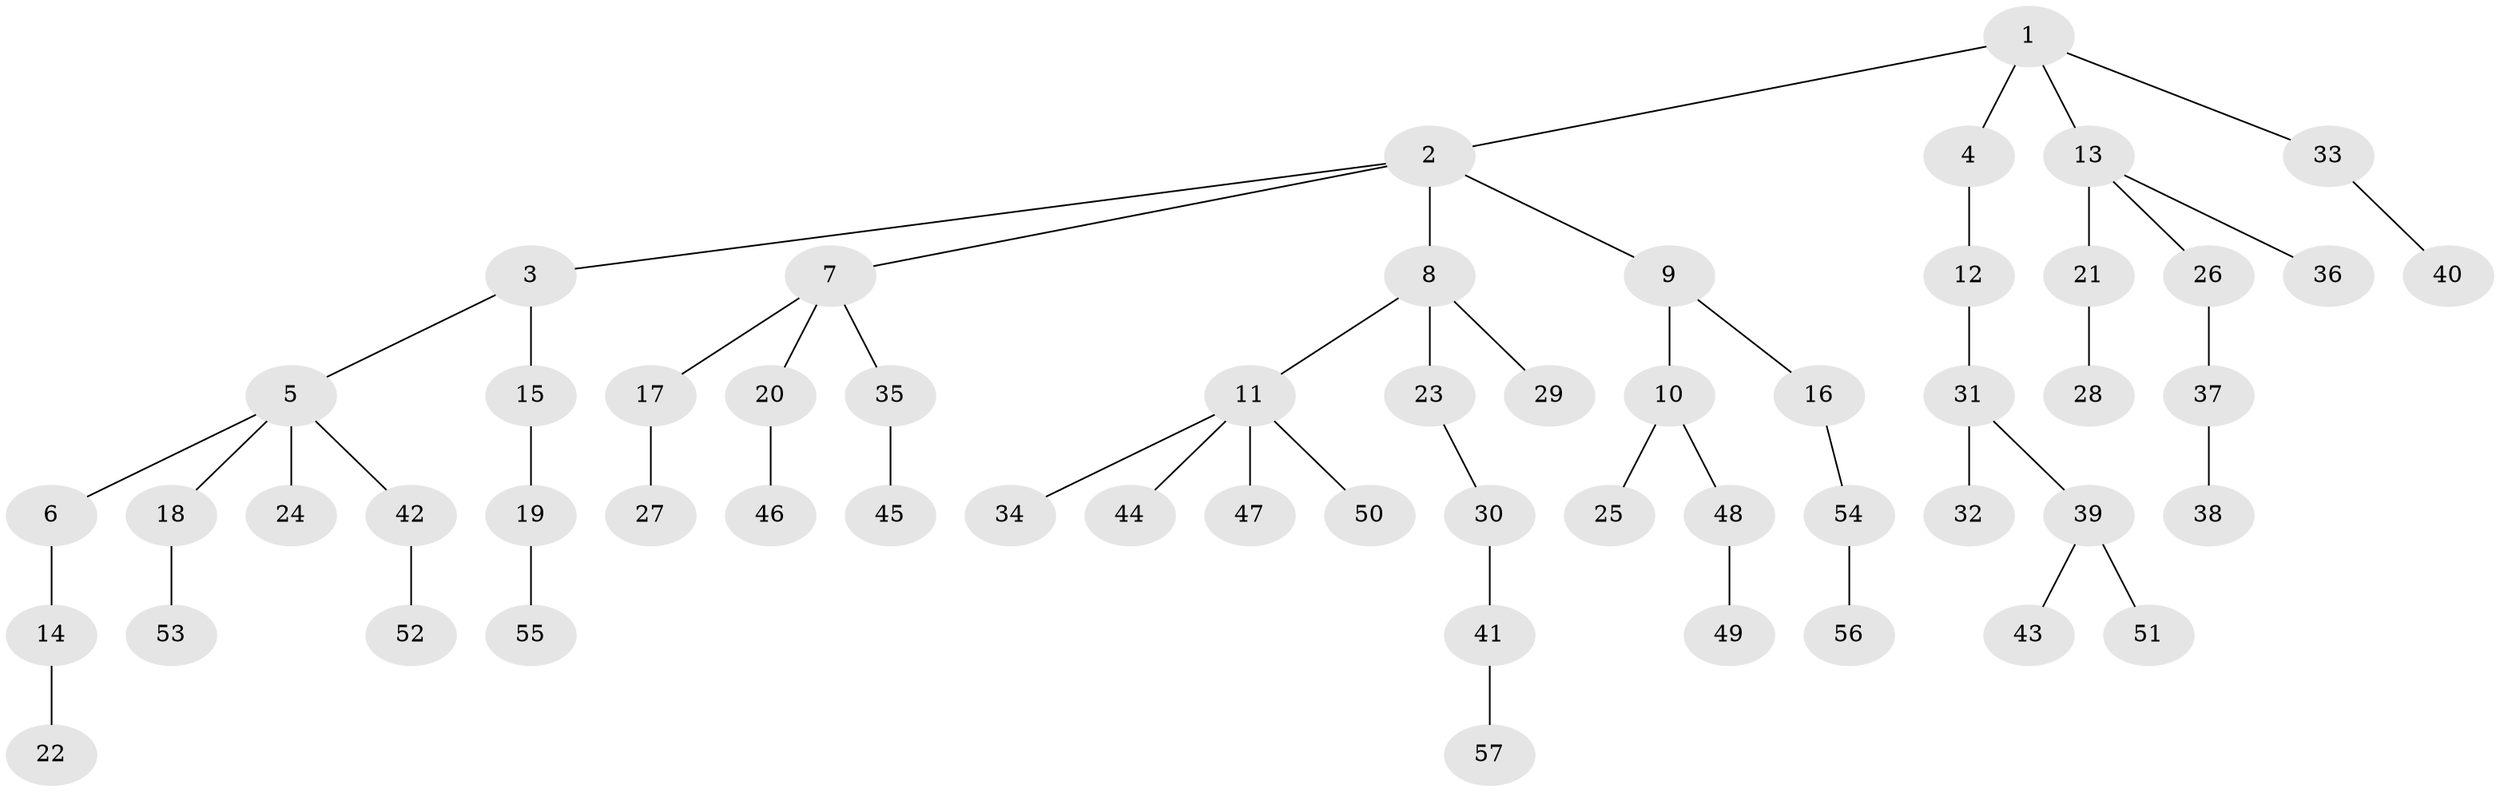 // Generated by graph-tools (version 1.1) at 2025/26/03/09/25 03:26:28]
// undirected, 57 vertices, 56 edges
graph export_dot {
graph [start="1"]
  node [color=gray90,style=filled];
  1;
  2;
  3;
  4;
  5;
  6;
  7;
  8;
  9;
  10;
  11;
  12;
  13;
  14;
  15;
  16;
  17;
  18;
  19;
  20;
  21;
  22;
  23;
  24;
  25;
  26;
  27;
  28;
  29;
  30;
  31;
  32;
  33;
  34;
  35;
  36;
  37;
  38;
  39;
  40;
  41;
  42;
  43;
  44;
  45;
  46;
  47;
  48;
  49;
  50;
  51;
  52;
  53;
  54;
  55;
  56;
  57;
  1 -- 2;
  1 -- 4;
  1 -- 13;
  1 -- 33;
  2 -- 3;
  2 -- 7;
  2 -- 8;
  2 -- 9;
  3 -- 5;
  3 -- 15;
  4 -- 12;
  5 -- 6;
  5 -- 18;
  5 -- 24;
  5 -- 42;
  6 -- 14;
  7 -- 17;
  7 -- 20;
  7 -- 35;
  8 -- 11;
  8 -- 23;
  8 -- 29;
  9 -- 10;
  9 -- 16;
  10 -- 25;
  10 -- 48;
  11 -- 34;
  11 -- 44;
  11 -- 47;
  11 -- 50;
  12 -- 31;
  13 -- 21;
  13 -- 26;
  13 -- 36;
  14 -- 22;
  15 -- 19;
  16 -- 54;
  17 -- 27;
  18 -- 53;
  19 -- 55;
  20 -- 46;
  21 -- 28;
  23 -- 30;
  26 -- 37;
  30 -- 41;
  31 -- 32;
  31 -- 39;
  33 -- 40;
  35 -- 45;
  37 -- 38;
  39 -- 43;
  39 -- 51;
  41 -- 57;
  42 -- 52;
  48 -- 49;
  54 -- 56;
}

